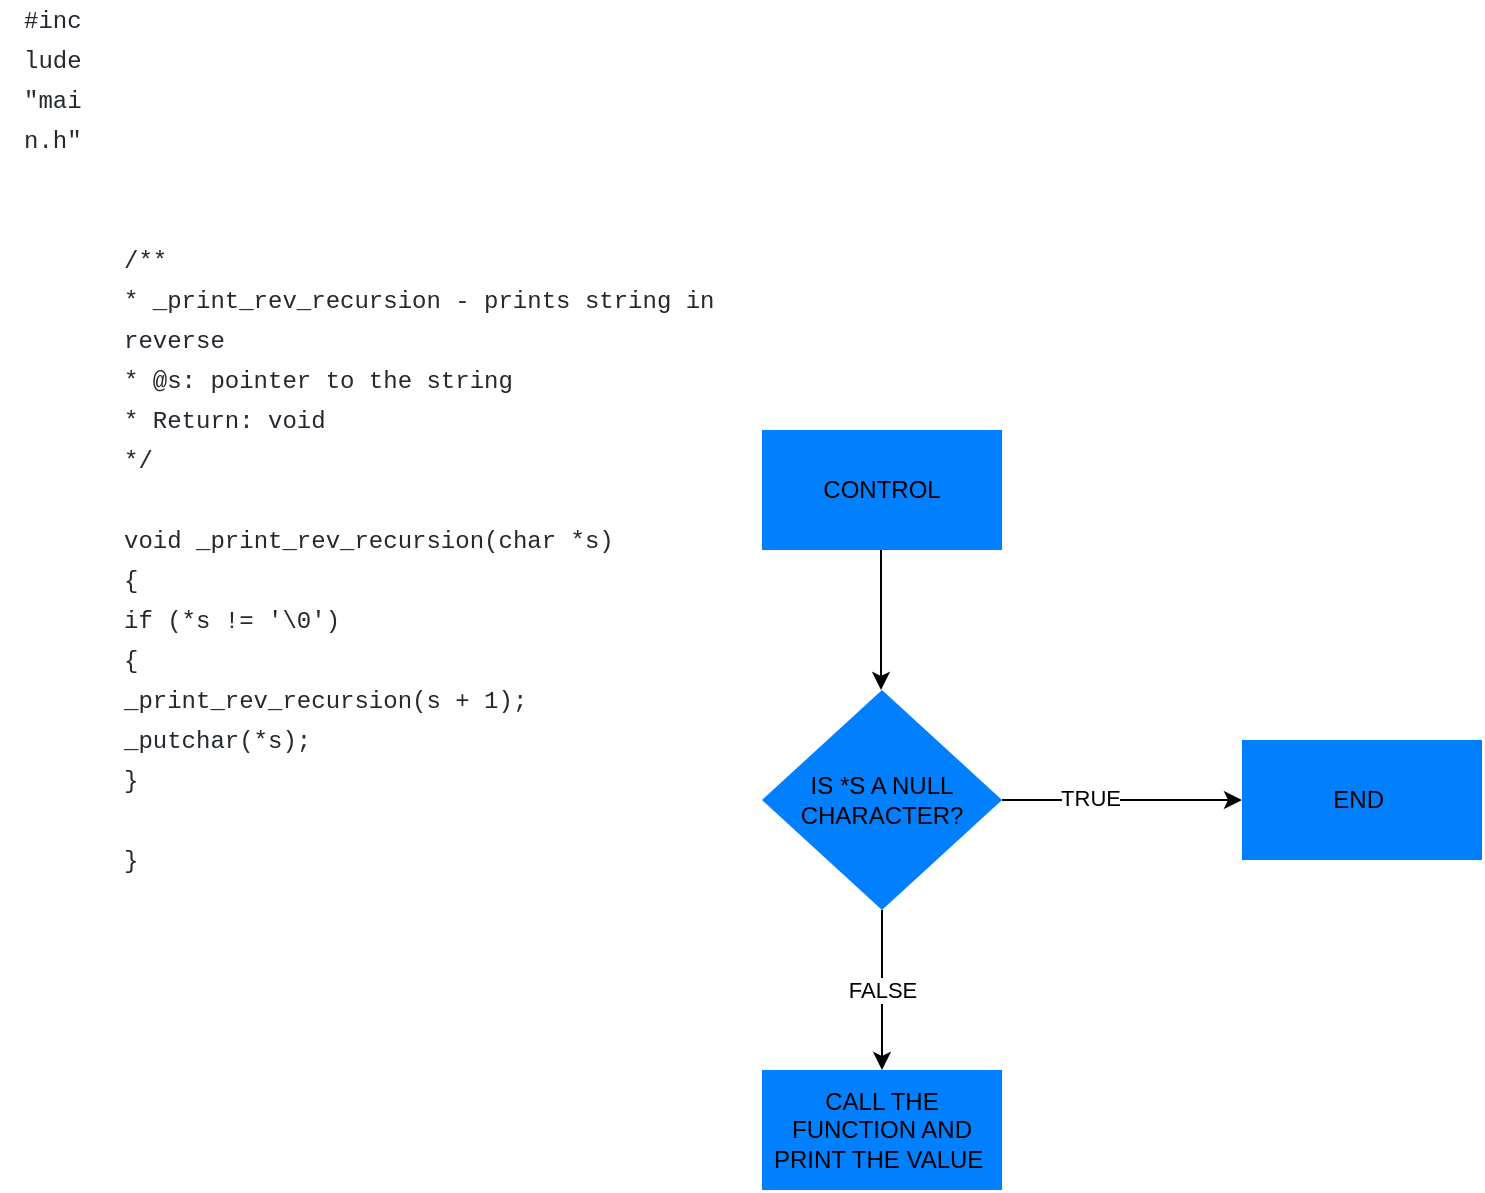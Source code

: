 <mxfile version="20.8.23" type="github">
  <diagram name="Page-1" id="6_fGh7x0tYD3XKoFKpJo">
    <mxGraphModel dx="794" dy="1559" grid="1" gridSize="10" guides="1" tooltips="1" connect="1" arrows="1" fold="1" page="1" pageScale="1" pageWidth="850" pageHeight="1100" math="0" shadow="0">
      <root>
        <mxCell id="0" />
        <mxCell id="1" parent="0" />
        <mxCell id="Ja2fNAO9FKCu-JF6uZvL-3" value="&lt;table style=&quot;border-spacing: 0px; border-collapse: collapse; tab-size: 8; color: rgb(36, 41, 47); font-family: -apple-system, BlinkMacSystemFont, &amp;quot;Segoe UI&amp;quot;, &amp;quot;Noto Sans&amp;quot;, Helvetica, Arial, sans-serif, &amp;quot;Apple Color Emoji&amp;quot;, &amp;quot;Segoe UI Emoji&amp;quot;; font-size: 14px; text-align: start; background-color: rgb(255, 255, 255);&quot; data-tagsearch-path=&quot;0x08-recursion/1-print_rev_recursion.c&quot; data-tagsearch-lang=&quot;C&quot; data-paste-markdown-skip=&quot;&quot; data-tab-size=&quot;8&quot; class=&quot;highlight tab-size js-file-line-container js-code-nav-container js-tagsearch-file&quot; data-hpc=&quot;&quot;&gt;&lt;tbody style=&quot;box-sizing: border-box;&quot;&gt;&lt;tr style=&quot;box-sizing: border-box;&quot;&gt;&lt;td style=&quot;box-sizing: border-box; padding: 0px 10px; position: relative; line-height: 20px; vertical-align: top; overflow: visible; font-family: ui-monospace, SFMono-Regular, &amp;quot;SF Mono&amp;quot;, Menlo, Consolas, &amp;quot;Liberation Mono&amp;quot;, monospace; font-size: 12px; color: var(--color-fg-default); overflow-wrap: anywhere;&quot; class=&quot;blob-code blob-code-inner js-file-line&quot; id=&quot;LC1&quot;&gt;#include &lt;span style=&quot;box-sizing: border-box; color: var(--color-prettylights-syntax-string);&quot; class=&quot;pl-s&quot;&gt;&lt;span style=&quot;box-sizing: border-box; color: var(--color-prettylights-syntax-string);&quot; class=&quot;pl-pds&quot;&gt;&quot;&lt;/span&gt;main.h&lt;span style=&quot;box-sizing: border-box; color: var(--color-prettylights-syntax-string);&quot; class=&quot;pl-pds&quot;&gt;&quot;&lt;/span&gt;&lt;/span&gt;&lt;/td&gt;&lt;/tr&gt;&lt;tr style=&quot;box-sizing: border-box; background-color: transparent;&quot;&gt;&lt;td style=&quot;box-sizing: border-box; padding: 0px 10px; position: relative; width: 50px; min-width: 50px; font-family: ui-monospace, SFMono-Regular, &amp;quot;SF Mono&amp;quot;, Menlo, Consolas, &amp;quot;Liberation Mono&amp;quot;, monospace; font-size: 12px; line-height: 20px; color: var(--color-fg-subtle); text-align: right; vertical-align: top; cursor: pointer; user-select: none;&quot; data-line-number=&quot;2&quot; class=&quot;blob-num js-line-number js-code-nav-line-number js-blob-rnum&quot; id=&quot;L2&quot;&gt;&lt;/td&gt;&lt;td style=&quot;box-sizing: border-box; padding: 0px 10px; position: relative; line-height: 20px; vertical-align: top; overflow: visible; font-family: ui-monospace, SFMono-Regular, &amp;quot;SF Mono&amp;quot;, Menlo, Consolas, &amp;quot;Liberation Mono&amp;quot;, monospace; font-size: 12px; color: var(--color-fg-default); overflow-wrap: anywhere;&quot; class=&quot;blob-code blob-code-inner js-file-line&quot; id=&quot;LC2&quot;&gt;&lt;br&gt;&lt;/td&gt;&lt;/tr&gt;&lt;tr style=&quot;box-sizing: border-box;&quot;&gt;&lt;td style=&quot;box-sizing: border-box; padding: 0px 10px; position: relative; width: 50px; min-width: 50px; font-family: ui-monospace, SFMono-Regular, &amp;quot;SF Mono&amp;quot;, Menlo, Consolas, &amp;quot;Liberation Mono&amp;quot;, monospace; font-size: 12px; line-height: 20px; color: var(--color-fg-subtle); text-align: right; vertical-align: top; cursor: pointer; user-select: none;&quot; data-line-number=&quot;3&quot; class=&quot;blob-num js-line-number js-code-nav-line-number js-blob-rnum&quot; id=&quot;L3&quot;&gt;&lt;/td&gt;&lt;td style=&quot;box-sizing: border-box; padding: 0px 10px; position: relative; line-height: 20px; vertical-align: top; overflow: visible; font-family: ui-monospace, SFMono-Regular, &amp;quot;SF Mono&amp;quot;, Menlo, Consolas, &amp;quot;Liberation Mono&amp;quot;, monospace; font-size: 12px; color: var(--color-fg-default); overflow-wrap: anywhere;&quot; class=&quot;blob-code blob-code-inner js-file-line&quot; id=&quot;LC3&quot;&gt;&lt;br&gt;&lt;/td&gt;&lt;/tr&gt;&lt;tr style=&quot;box-sizing: border-box; background-color: transparent;&quot;&gt;&lt;td style=&quot;box-sizing: border-box; padding: 0px 10px; position: relative; width: 50px; min-width: 50px; font-family: ui-monospace, SFMono-Regular, &amp;quot;SF Mono&amp;quot;, Menlo, Consolas, &amp;quot;Liberation Mono&amp;quot;, monospace; font-size: 12px; line-height: 20px; color: var(--color-fg-subtle); text-align: right; vertical-align: top; cursor: pointer; user-select: none;&quot; data-line-number=&quot;4&quot; class=&quot;blob-num js-line-number js-code-nav-line-number js-blob-rnum&quot; id=&quot;L4&quot;&gt;&lt;/td&gt;&lt;td style=&quot;box-sizing: border-box; padding: 0px 10px; position: relative; line-height: 20px; vertical-align: top; overflow: visible; font-family: ui-monospace, SFMono-Regular, &amp;quot;SF Mono&amp;quot;, Menlo, Consolas, &amp;quot;Liberation Mono&amp;quot;, monospace; font-size: 12px; color: var(--color-fg-default); overflow-wrap: anywhere;&quot; class=&quot;blob-code blob-code-inner js-file-line&quot; id=&quot;LC4&quot;&gt;&lt;span style=&quot;box-sizing: border-box; color: var(--color-prettylights-syntax-comment);&quot; class=&quot;pl-c&quot;&gt;&lt;span style=&quot;box-sizing: border-box; color: var(--color-prettylights-syntax-comment);&quot; class=&quot;pl-c&quot;&gt;/*&lt;/span&gt;*&lt;/span&gt;&lt;/td&gt;&lt;/tr&gt;&lt;tr style=&quot;box-sizing: border-box;&quot;&gt;&lt;td style=&quot;box-sizing: border-box; padding: 0px 10px; position: relative; width: 50px; min-width: 50px; font-family: ui-monospace, SFMono-Regular, &amp;quot;SF Mono&amp;quot;, Menlo, Consolas, &amp;quot;Liberation Mono&amp;quot;, monospace; font-size: 12px; line-height: 20px; color: var(--color-fg-subtle); text-align: right; vertical-align: top; cursor: pointer; user-select: none;&quot; data-line-number=&quot;5&quot; class=&quot;blob-num js-line-number js-code-nav-line-number js-blob-rnum&quot; id=&quot;L5&quot;&gt;&lt;/td&gt;&lt;td style=&quot;box-sizing: border-box; padding: 0px 10px; position: relative; line-height: 20px; vertical-align: top; overflow: visible; font-family: ui-monospace, SFMono-Regular, &amp;quot;SF Mono&amp;quot;, Menlo, Consolas, &amp;quot;Liberation Mono&amp;quot;, monospace; font-size: 12px; color: var(--color-fg-default); overflow-wrap: anywhere;&quot; class=&quot;blob-code blob-code-inner js-file-line&quot; id=&quot;LC5&quot;&gt;&lt;span style=&quot;box-sizing: border-box; color: var(--color-prettylights-syntax-comment);&quot; class=&quot;pl-c&quot;&gt; * _print_rev_recursion - prints string in reverse&lt;/span&gt;&lt;/td&gt;&lt;/tr&gt;&lt;tr style=&quot;box-sizing: border-box; background-color: transparent;&quot;&gt;&lt;td style=&quot;box-sizing: border-box; padding: 0px 10px; position: relative; width: 50px; min-width: 50px; font-family: ui-monospace, SFMono-Regular, &amp;quot;SF Mono&amp;quot;, Menlo, Consolas, &amp;quot;Liberation Mono&amp;quot;, monospace; font-size: 12px; line-height: 20px; color: var(--color-fg-subtle); text-align: right; vertical-align: top; cursor: pointer; user-select: none;&quot; data-line-number=&quot;6&quot; class=&quot;blob-num js-line-number js-code-nav-line-number js-blob-rnum&quot; id=&quot;L6&quot;&gt;&lt;/td&gt;&lt;td style=&quot;box-sizing: border-box; padding: 0px 10px; position: relative; line-height: 20px; vertical-align: top; overflow: visible; font-family: ui-monospace, SFMono-Regular, &amp;quot;SF Mono&amp;quot;, Menlo, Consolas, &amp;quot;Liberation Mono&amp;quot;, monospace; font-size: 12px; color: var(--color-fg-default); overflow-wrap: anywhere;&quot; class=&quot;blob-code blob-code-inner js-file-line&quot; id=&quot;LC6&quot;&gt;&lt;span style=&quot;box-sizing: border-box; color: var(--color-prettylights-syntax-comment);&quot; class=&quot;pl-c&quot;&gt; * @s: pointer to the string&lt;/span&gt;&lt;/td&gt;&lt;/tr&gt;&lt;tr style=&quot;box-sizing: border-box;&quot;&gt;&lt;td style=&quot;box-sizing: border-box; padding: 0px 10px; position: relative; width: 50px; min-width: 50px; font-family: ui-monospace, SFMono-Regular, &amp;quot;SF Mono&amp;quot;, Menlo, Consolas, &amp;quot;Liberation Mono&amp;quot;, monospace; font-size: 12px; line-height: 20px; color: var(--color-fg-subtle); text-align: right; vertical-align: top; cursor: pointer; user-select: none;&quot; data-line-number=&quot;7&quot; class=&quot;blob-num js-line-number js-code-nav-line-number js-blob-rnum&quot; id=&quot;L7&quot;&gt;&lt;/td&gt;&lt;td style=&quot;box-sizing: border-box; padding: 0px 10px; position: relative; line-height: 20px; vertical-align: top; overflow: visible; font-family: ui-monospace, SFMono-Regular, &amp;quot;SF Mono&amp;quot;, Menlo, Consolas, &amp;quot;Liberation Mono&amp;quot;, monospace; font-size: 12px; color: var(--color-fg-default); overflow-wrap: anywhere;&quot; class=&quot;blob-code blob-code-inner js-file-line&quot; id=&quot;LC7&quot;&gt;&lt;span style=&quot;box-sizing: border-box; color: var(--color-prettylights-syntax-comment);&quot; class=&quot;pl-c&quot;&gt; * Return: void&lt;/span&gt;&lt;/td&gt;&lt;/tr&gt;&lt;tr style=&quot;box-sizing: border-box; background-color: transparent;&quot;&gt;&lt;td style=&quot;box-sizing: border-box; padding: 0px 10px; position: relative; width: 50px; min-width: 50px; font-family: ui-monospace, SFMono-Regular, &amp;quot;SF Mono&amp;quot;, Menlo, Consolas, &amp;quot;Liberation Mono&amp;quot;, monospace; font-size: 12px; line-height: 20px; color: var(--color-fg-subtle); text-align: right; vertical-align: top; cursor: pointer; user-select: none;&quot; data-line-number=&quot;8&quot; class=&quot;blob-num js-line-number js-code-nav-line-number js-blob-rnum&quot; id=&quot;L8&quot;&gt;&lt;/td&gt;&lt;td style=&quot;box-sizing: border-box; padding: 0px 10px; position: relative; line-height: 20px; vertical-align: top; overflow: visible; font-family: ui-monospace, SFMono-Regular, &amp;quot;SF Mono&amp;quot;, Menlo, Consolas, &amp;quot;Liberation Mono&amp;quot;, monospace; font-size: 12px; color: var(--color-fg-default); overflow-wrap: anywhere;&quot; class=&quot;blob-code blob-code-inner js-file-line&quot; id=&quot;LC8&quot;&gt;&lt;span style=&quot;box-sizing: border-box; color: var(--color-prettylights-syntax-comment);&quot; class=&quot;pl-c&quot;&gt; &lt;span style=&quot;box-sizing: border-box; color: var(--color-prettylights-syntax-comment);&quot; class=&quot;pl-c&quot;&gt;*/&lt;/span&gt;&lt;/span&gt;&lt;/td&gt;&lt;/tr&gt;&lt;tr style=&quot;box-sizing: border-box;&quot;&gt;&lt;td style=&quot;box-sizing: border-box; padding: 0px 10px; position: relative; width: 50px; min-width: 50px; font-family: ui-monospace, SFMono-Regular, &amp;quot;SF Mono&amp;quot;, Menlo, Consolas, &amp;quot;Liberation Mono&amp;quot;, monospace; font-size: 12px; line-height: 20px; color: var(--color-fg-subtle); text-align: right; vertical-align: top; cursor: pointer; user-select: none;&quot; data-line-number=&quot;9&quot; class=&quot;blob-num js-line-number js-code-nav-line-number js-blob-rnum&quot; id=&quot;L9&quot;&gt;&lt;/td&gt;&lt;td style=&quot;box-sizing: border-box; padding: 0px 10px; position: relative; line-height: 20px; vertical-align: top; overflow: visible; font-family: ui-monospace, SFMono-Regular, &amp;quot;SF Mono&amp;quot;, Menlo, Consolas, &amp;quot;Liberation Mono&amp;quot;, monospace; font-size: 12px; color: var(--color-fg-default); overflow-wrap: anywhere;&quot; class=&quot;blob-code blob-code-inner js-file-line&quot; id=&quot;LC9&quot;&gt;&lt;br&gt;&lt;/td&gt;&lt;/tr&gt;&lt;tr style=&quot;box-sizing: border-box; background-color: transparent;&quot;&gt;&lt;td style=&quot;box-sizing: border-box; padding: 0px 10px; position: relative; width: 50px; min-width: 50px; font-family: ui-monospace, SFMono-Regular, &amp;quot;SF Mono&amp;quot;, Menlo, Consolas, &amp;quot;Liberation Mono&amp;quot;, monospace; font-size: 12px; line-height: 20px; color: var(--color-fg-subtle); text-align: right; vertical-align: top; cursor: pointer; user-select: none;&quot; data-line-number=&quot;10&quot; class=&quot;blob-num js-line-number js-code-nav-line-number js-blob-rnum&quot; id=&quot;L10&quot;&gt;&lt;/td&gt;&lt;td style=&quot;box-sizing: border-box; padding: 0px 10px; position: relative; line-height: 20px; vertical-align: top; overflow: visible; font-family: ui-monospace, SFMono-Regular, &amp;quot;SF Mono&amp;quot;, Menlo, Consolas, &amp;quot;Liberation Mono&amp;quot;, monospace; font-size: 12px; color: var(--color-fg-default); overflow-wrap: anywhere;&quot; class=&quot;blob-code blob-code-inner js-file-line&quot; id=&quot;LC10&quot;&gt;&lt;span style=&quot;box-sizing: border-box; color: var(--color-prettylights-syntax-keyword);&quot; class=&quot;pl-k&quot;&gt;void&lt;/span&gt; &lt;span style=&quot;box-sizing: border-box; color: var(--color-prettylights-syntax-entity);&quot; class=&quot;pl-en&quot;&gt;_print_rev_recursion&lt;/span&gt;(&lt;span style=&quot;box-sizing: border-box; color: var(--color-prettylights-syntax-keyword);&quot; class=&quot;pl-k&quot;&gt;char&lt;/span&gt; *s)&lt;/td&gt;&lt;/tr&gt;&lt;tr style=&quot;box-sizing: border-box;&quot;&gt;&lt;td style=&quot;box-sizing: border-box; padding: 0px 10px; position: relative; width: 50px; min-width: 50px; font-family: ui-monospace, SFMono-Regular, &amp;quot;SF Mono&amp;quot;, Menlo, Consolas, &amp;quot;Liberation Mono&amp;quot;, monospace; font-size: 12px; line-height: 20px; color: var(--color-fg-subtle); text-align: right; vertical-align: top; cursor: pointer; user-select: none;&quot; data-line-number=&quot;11&quot; class=&quot;blob-num js-line-number js-code-nav-line-number js-blob-rnum&quot; id=&quot;L11&quot;&gt;&lt;/td&gt;&lt;td style=&quot;box-sizing: border-box; padding: 0px 10px; position: relative; line-height: 20px; vertical-align: top; overflow: visible; font-family: ui-monospace, SFMono-Regular, &amp;quot;SF Mono&amp;quot;, Menlo, Consolas, &amp;quot;Liberation Mono&amp;quot;, monospace; font-size: 12px; color: var(--color-fg-default); overflow-wrap: anywhere;&quot; class=&quot;blob-code blob-code-inner js-file-line&quot; id=&quot;LC11&quot;&gt;{&lt;/td&gt;&lt;/tr&gt;&lt;tr style=&quot;box-sizing: border-box; background-color: transparent;&quot;&gt;&lt;td style=&quot;box-sizing: border-box; padding: 0px 10px; position: relative; width: 50px; min-width: 50px; font-family: ui-monospace, SFMono-Regular, &amp;quot;SF Mono&amp;quot;, Menlo, Consolas, &amp;quot;Liberation Mono&amp;quot;, monospace; font-size: 12px; line-height: 20px; color: var(--color-fg-subtle); text-align: right; vertical-align: top; cursor: pointer; user-select: none;&quot; data-line-number=&quot;12&quot; class=&quot;blob-num js-line-number js-code-nav-line-number js-blob-rnum&quot; id=&quot;L12&quot;&gt;&lt;/td&gt;&lt;td style=&quot;box-sizing: border-box; padding: 0px 10px; position: relative; line-height: 20px; vertical-align: top; overflow: visible; font-family: ui-monospace, SFMono-Regular, &amp;quot;SF Mono&amp;quot;, Menlo, Consolas, &amp;quot;Liberation Mono&amp;quot;, monospace; font-size: 12px; color: var(--color-fg-default); overflow-wrap: anywhere;&quot; class=&quot;blob-code blob-code-inner js-file-line&quot; id=&quot;LC12&quot;&gt;&lt;span style=&quot;box-sizing: border-box; color: var(--color-prettylights-syntax-keyword);&quot; class=&quot;pl-k&quot;&gt;if&lt;/span&gt; (*s !=&amp;nbsp;&lt;span style=&quot;box-sizing: border-box; color: var(--color-prettylights-syntax-string);&quot; class=&quot;pl-s&quot;&gt;&lt;span style=&quot;box-sizing: border-box; color: var(--color-prettylights-syntax-string);&quot; class=&quot;pl-pds&quot;&gt;&#39;&lt;/span&gt;&lt;span style=&quot;box-sizing: border-box;&quot; class=&quot;pl-cce&quot;&gt;\0&lt;/span&gt;&lt;span style=&quot;box-sizing: border-box; color: var(--color-prettylights-syntax-string);&quot; class=&quot;pl-pds&quot;&gt;&#39;&lt;/span&gt;&lt;/span&gt;)&lt;/td&gt;&lt;/tr&gt;&lt;tr style=&quot;box-sizing: border-box;&quot;&gt;&lt;td style=&quot;box-sizing: border-box; padding: 0px 10px; position: relative; width: 50px; min-width: 50px; font-family: ui-monospace, SFMono-Regular, &amp;quot;SF Mono&amp;quot;, Menlo, Consolas, &amp;quot;Liberation Mono&amp;quot;, monospace; font-size: 12px; line-height: 20px; color: var(--color-fg-subtle); text-align: right; vertical-align: top; cursor: pointer; user-select: none;&quot; data-line-number=&quot;13&quot; class=&quot;blob-num js-line-number js-code-nav-line-number js-blob-rnum&quot; id=&quot;L13&quot;&gt;&lt;/td&gt;&lt;td style=&quot;box-sizing: border-box; padding: 0px 10px; position: relative; line-height: 20px; vertical-align: top; overflow: visible; font-family: ui-monospace, SFMono-Regular, &amp;quot;SF Mono&amp;quot;, Menlo, Consolas, &amp;quot;Liberation Mono&amp;quot;, monospace; font-size: 12px; color: var(--color-fg-default); overflow-wrap: anywhere;&quot; class=&quot;blob-code blob-code-inner js-file-line&quot; id=&quot;LC13&quot;&gt;{&lt;/td&gt;&lt;/tr&gt;&lt;tr style=&quot;box-sizing: border-box; background-color: transparent;&quot;&gt;&lt;td style=&quot;box-sizing: border-box; padding: 0px 10px; position: relative; width: 50px; min-width: 50px; font-family: ui-monospace, SFMono-Regular, &amp;quot;SF Mono&amp;quot;, Menlo, Consolas, &amp;quot;Liberation Mono&amp;quot;, monospace; font-size: 12px; line-height: 20px; color: var(--color-fg-subtle); text-align: right; vertical-align: top; cursor: pointer; user-select: none;&quot; data-line-number=&quot;14&quot; class=&quot;blob-num js-line-number js-code-nav-line-number js-blob-rnum&quot; id=&quot;L14&quot;&gt;&lt;/td&gt;&lt;td style=&quot;box-sizing: border-box; padding: 0px 10px; position: relative; line-height: 20px; vertical-align: top; overflow: visible; font-family: ui-monospace, SFMono-Regular, &amp;quot;SF Mono&amp;quot;, Menlo, Consolas, &amp;quot;Liberation Mono&amp;quot;, monospace; font-size: 12px; color: var(--color-fg-default); overflow-wrap: anywhere;&quot; class=&quot;blob-code blob-code-inner js-file-line&quot; id=&quot;LC14&quot;&gt;	&lt;span style=&quot;box-sizing: border-box; color: var(--color-prettylights-syntax-constant);&quot; class=&quot;pl-c1&quot;&gt;_print_rev_recursion&lt;/span&gt;(s + &lt;span style=&quot;box-sizing: border-box; color: var(--color-prettylights-syntax-constant);&quot; class=&quot;pl-c1&quot;&gt;1&lt;/span&gt;);&lt;/td&gt;&lt;/tr&gt;&lt;tr style=&quot;box-sizing: border-box;&quot;&gt;&lt;td style=&quot;box-sizing: border-box; padding: 0px 10px; position: relative; width: 50px; min-width: 50px; font-family: ui-monospace, SFMono-Regular, &amp;quot;SF Mono&amp;quot;, Menlo, Consolas, &amp;quot;Liberation Mono&amp;quot;, monospace; font-size: 12px; line-height: 20px; color: var(--color-fg-subtle); text-align: right; vertical-align: top; cursor: pointer; user-select: none;&quot; data-line-number=&quot;15&quot; class=&quot;blob-num js-line-number js-code-nav-line-number js-blob-rnum&quot; id=&quot;L15&quot;&gt;&lt;/td&gt;&lt;td style=&quot;box-sizing: border-box; padding: 0px 10px; position: relative; line-height: 20px; vertical-align: top; overflow: visible; font-family: ui-monospace, SFMono-Regular, &amp;quot;SF Mono&amp;quot;, Menlo, Consolas, &amp;quot;Liberation Mono&amp;quot;, monospace; font-size: 12px; color: var(--color-fg-default); overflow-wrap: anywhere;&quot; class=&quot;blob-code blob-code-inner js-file-line&quot; id=&quot;LC15&quot;&gt;	&lt;span style=&quot;box-sizing: border-box; color: var(--color-prettylights-syntax-constant);&quot; class=&quot;pl-c1&quot;&gt;_putchar&lt;/span&gt;(*s);&lt;/td&gt;&lt;/tr&gt;&lt;tr style=&quot;box-sizing: border-box; background-color: transparent;&quot;&gt;&lt;td style=&quot;box-sizing: border-box; padding: 0px 10px; position: relative; width: 50px; min-width: 50px; font-family: ui-monospace, SFMono-Regular, &amp;quot;SF Mono&amp;quot;, Menlo, Consolas, &amp;quot;Liberation Mono&amp;quot;, monospace; font-size: 12px; line-height: 20px; color: var(--color-fg-subtle); text-align: right; vertical-align: top; cursor: pointer; user-select: none;&quot; data-line-number=&quot;16&quot; class=&quot;blob-num js-line-number js-code-nav-line-number js-blob-rnum&quot; id=&quot;L16&quot;&gt;&lt;/td&gt;&lt;td style=&quot;box-sizing: border-box; padding: 0px 10px; position: relative; line-height: 20px; vertical-align: top; overflow: visible; font-family: ui-monospace, SFMono-Regular, &amp;quot;SF Mono&amp;quot;, Menlo, Consolas, &amp;quot;Liberation Mono&amp;quot;, monospace; font-size: 12px; color: var(--color-fg-default); overflow-wrap: anywhere;&quot; class=&quot;blob-code blob-code-inner js-file-line&quot; id=&quot;LC16&quot;&gt;}&lt;/td&gt;&lt;/tr&gt;&lt;tr style=&quot;box-sizing: border-box;&quot;&gt;&lt;td style=&quot;box-sizing: border-box; padding: 0px 10px; position: relative; width: 50px; min-width: 50px; font-family: ui-monospace, SFMono-Regular, &amp;quot;SF Mono&amp;quot;, Menlo, Consolas, &amp;quot;Liberation Mono&amp;quot;, monospace; font-size: 12px; line-height: 20px; color: var(--color-fg-subtle); text-align: right; vertical-align: top; cursor: pointer; user-select: none;&quot; data-line-number=&quot;17&quot; class=&quot;blob-num js-line-number js-code-nav-line-number js-blob-rnum&quot; id=&quot;L17&quot;&gt;&lt;/td&gt;&lt;td style=&quot;box-sizing: border-box; padding: 0px 10px; position: relative; line-height: 20px; vertical-align: top; overflow: visible; font-family: ui-monospace, SFMono-Regular, &amp;quot;SF Mono&amp;quot;, Menlo, Consolas, &amp;quot;Liberation Mono&amp;quot;, monospace; font-size: 12px; color: var(--color-fg-default); overflow-wrap: anywhere;&quot; class=&quot;blob-code blob-code-inner js-file-line&quot; id=&quot;LC17&quot;&gt;&lt;br&gt;&lt;/td&gt;&lt;/tr&gt;&lt;tr style=&quot;box-sizing: border-box; background-color: transparent;&quot;&gt;&lt;td style=&quot;box-sizing: border-box; padding: 0px 10px; position: relative; width: 50px; min-width: 50px; font-family: ui-monospace, SFMono-Regular, &amp;quot;SF Mono&amp;quot;, Menlo, Consolas, &amp;quot;Liberation Mono&amp;quot;, monospace; font-size: 12px; line-height: 20px; color: var(--color-fg-subtle); text-align: right; vertical-align: top; cursor: pointer; user-select: none;&quot; data-line-number=&quot;18&quot; class=&quot;blob-num js-line-number js-code-nav-line-number js-blob-rnum&quot; id=&quot;L18&quot;&gt;&lt;/td&gt;&lt;td style=&quot;box-sizing: border-box; padding: 0px 10px; position: relative; line-height: 20px; vertical-align: top; overflow: visible; font-family: ui-monospace, SFMono-Regular, &amp;quot;SF Mono&amp;quot;, Menlo, Consolas, &amp;quot;Liberation Mono&amp;quot;, monospace; font-size: 12px; color: var(--color-fg-default); overflow-wrap: anywhere;&quot; class=&quot;blob-code blob-code-inner js-file-line&quot; id=&quot;LC18&quot;&gt;}&lt;/td&gt;&lt;/tr&gt;&lt;/tbody&gt;&lt;/table&gt;" style="whiteSpace=wrap;html=1;aspect=fixed;strokeColor=#fffffff;" vertex="1" parent="1">
          <mxGeometry width="370" height="370" as="geometry" />
        </mxCell>
        <mxCell id="Ja2fNAO9FKCu-JF6uZvL-6" style="edgeStyle=orthogonalEdgeStyle;rounded=0;orthogonalLoop=1;jettySize=auto;html=1;" edge="1" parent="1" source="Ja2fNAO9FKCu-JF6uZvL-4">
          <mxGeometry relative="1" as="geometry">
            <mxPoint x="620" y="365" as="targetPoint" />
          </mxGeometry>
        </mxCell>
        <mxCell id="Ja2fNAO9FKCu-JF6uZvL-7" value="TRUE" style="edgeLabel;html=1;align=center;verticalAlign=middle;resizable=0;points=[];" vertex="1" connectable="0" parent="Ja2fNAO9FKCu-JF6uZvL-6">
          <mxGeometry x="-0.267" y="1" relative="1" as="geometry">
            <mxPoint as="offset" />
          </mxGeometry>
        </mxCell>
        <mxCell id="Ja2fNAO9FKCu-JF6uZvL-8" value="FALSE" style="edgeStyle=orthogonalEdgeStyle;rounded=0;orthogonalLoop=1;jettySize=auto;html=1;exitX=0.5;exitY=1;exitDx=0;exitDy=0;" edge="1" parent="1" source="Ja2fNAO9FKCu-JF6uZvL-4">
          <mxGeometry relative="1" as="geometry">
            <mxPoint x="440" y="500" as="targetPoint" />
            <Array as="points">
              <mxPoint x="440" y="450" />
              <mxPoint x="440" y="450" />
            </Array>
          </mxGeometry>
        </mxCell>
        <mxCell id="Ja2fNAO9FKCu-JF6uZvL-4" value="IS *S A NULL&lt;br&gt;CHARACTER?" style="rhombus;whiteSpace=wrap;html=1;strokeColor=#fffffff;fillColor=#007FFF;" vertex="1" parent="1">
          <mxGeometry x="380" y="310" width="120" height="110" as="geometry" />
        </mxCell>
        <mxCell id="Ja2fNAO9FKCu-JF6uZvL-10" value="CALL THE FUNCTION AND PRINT THE VALUE&amp;nbsp;" style="rounded=0;whiteSpace=wrap;html=1;strokeColor=#fffffff;fillColor=#007FFF;" vertex="1" parent="1">
          <mxGeometry x="380" y="500" width="120" height="60" as="geometry" />
        </mxCell>
        <mxCell id="Ja2fNAO9FKCu-JF6uZvL-11" value="" style="endArrow=classic;html=1;rounded=0;" edge="1" parent="1">
          <mxGeometry width="50" height="50" relative="1" as="geometry">
            <mxPoint x="439.5" y="230" as="sourcePoint" />
            <mxPoint x="439.5" y="310" as="targetPoint" />
          </mxGeometry>
        </mxCell>
        <mxCell id="Ja2fNAO9FKCu-JF6uZvL-12" value="CONTROL" style="rounded=0;whiteSpace=wrap;html=1;strokeColor=#fffffff;fillColor=#007FFF;" vertex="1" parent="1">
          <mxGeometry x="380" y="180" width="120" height="60" as="geometry" />
        </mxCell>
        <mxCell id="Ja2fNAO9FKCu-JF6uZvL-13" value="END&amp;nbsp;" style="rounded=0;whiteSpace=wrap;html=1;strokeColor=#fffffff;fillColor=#007FFF;" vertex="1" parent="1">
          <mxGeometry x="620" y="335" width="120" height="60" as="geometry" />
        </mxCell>
      </root>
    </mxGraphModel>
  </diagram>
</mxfile>

